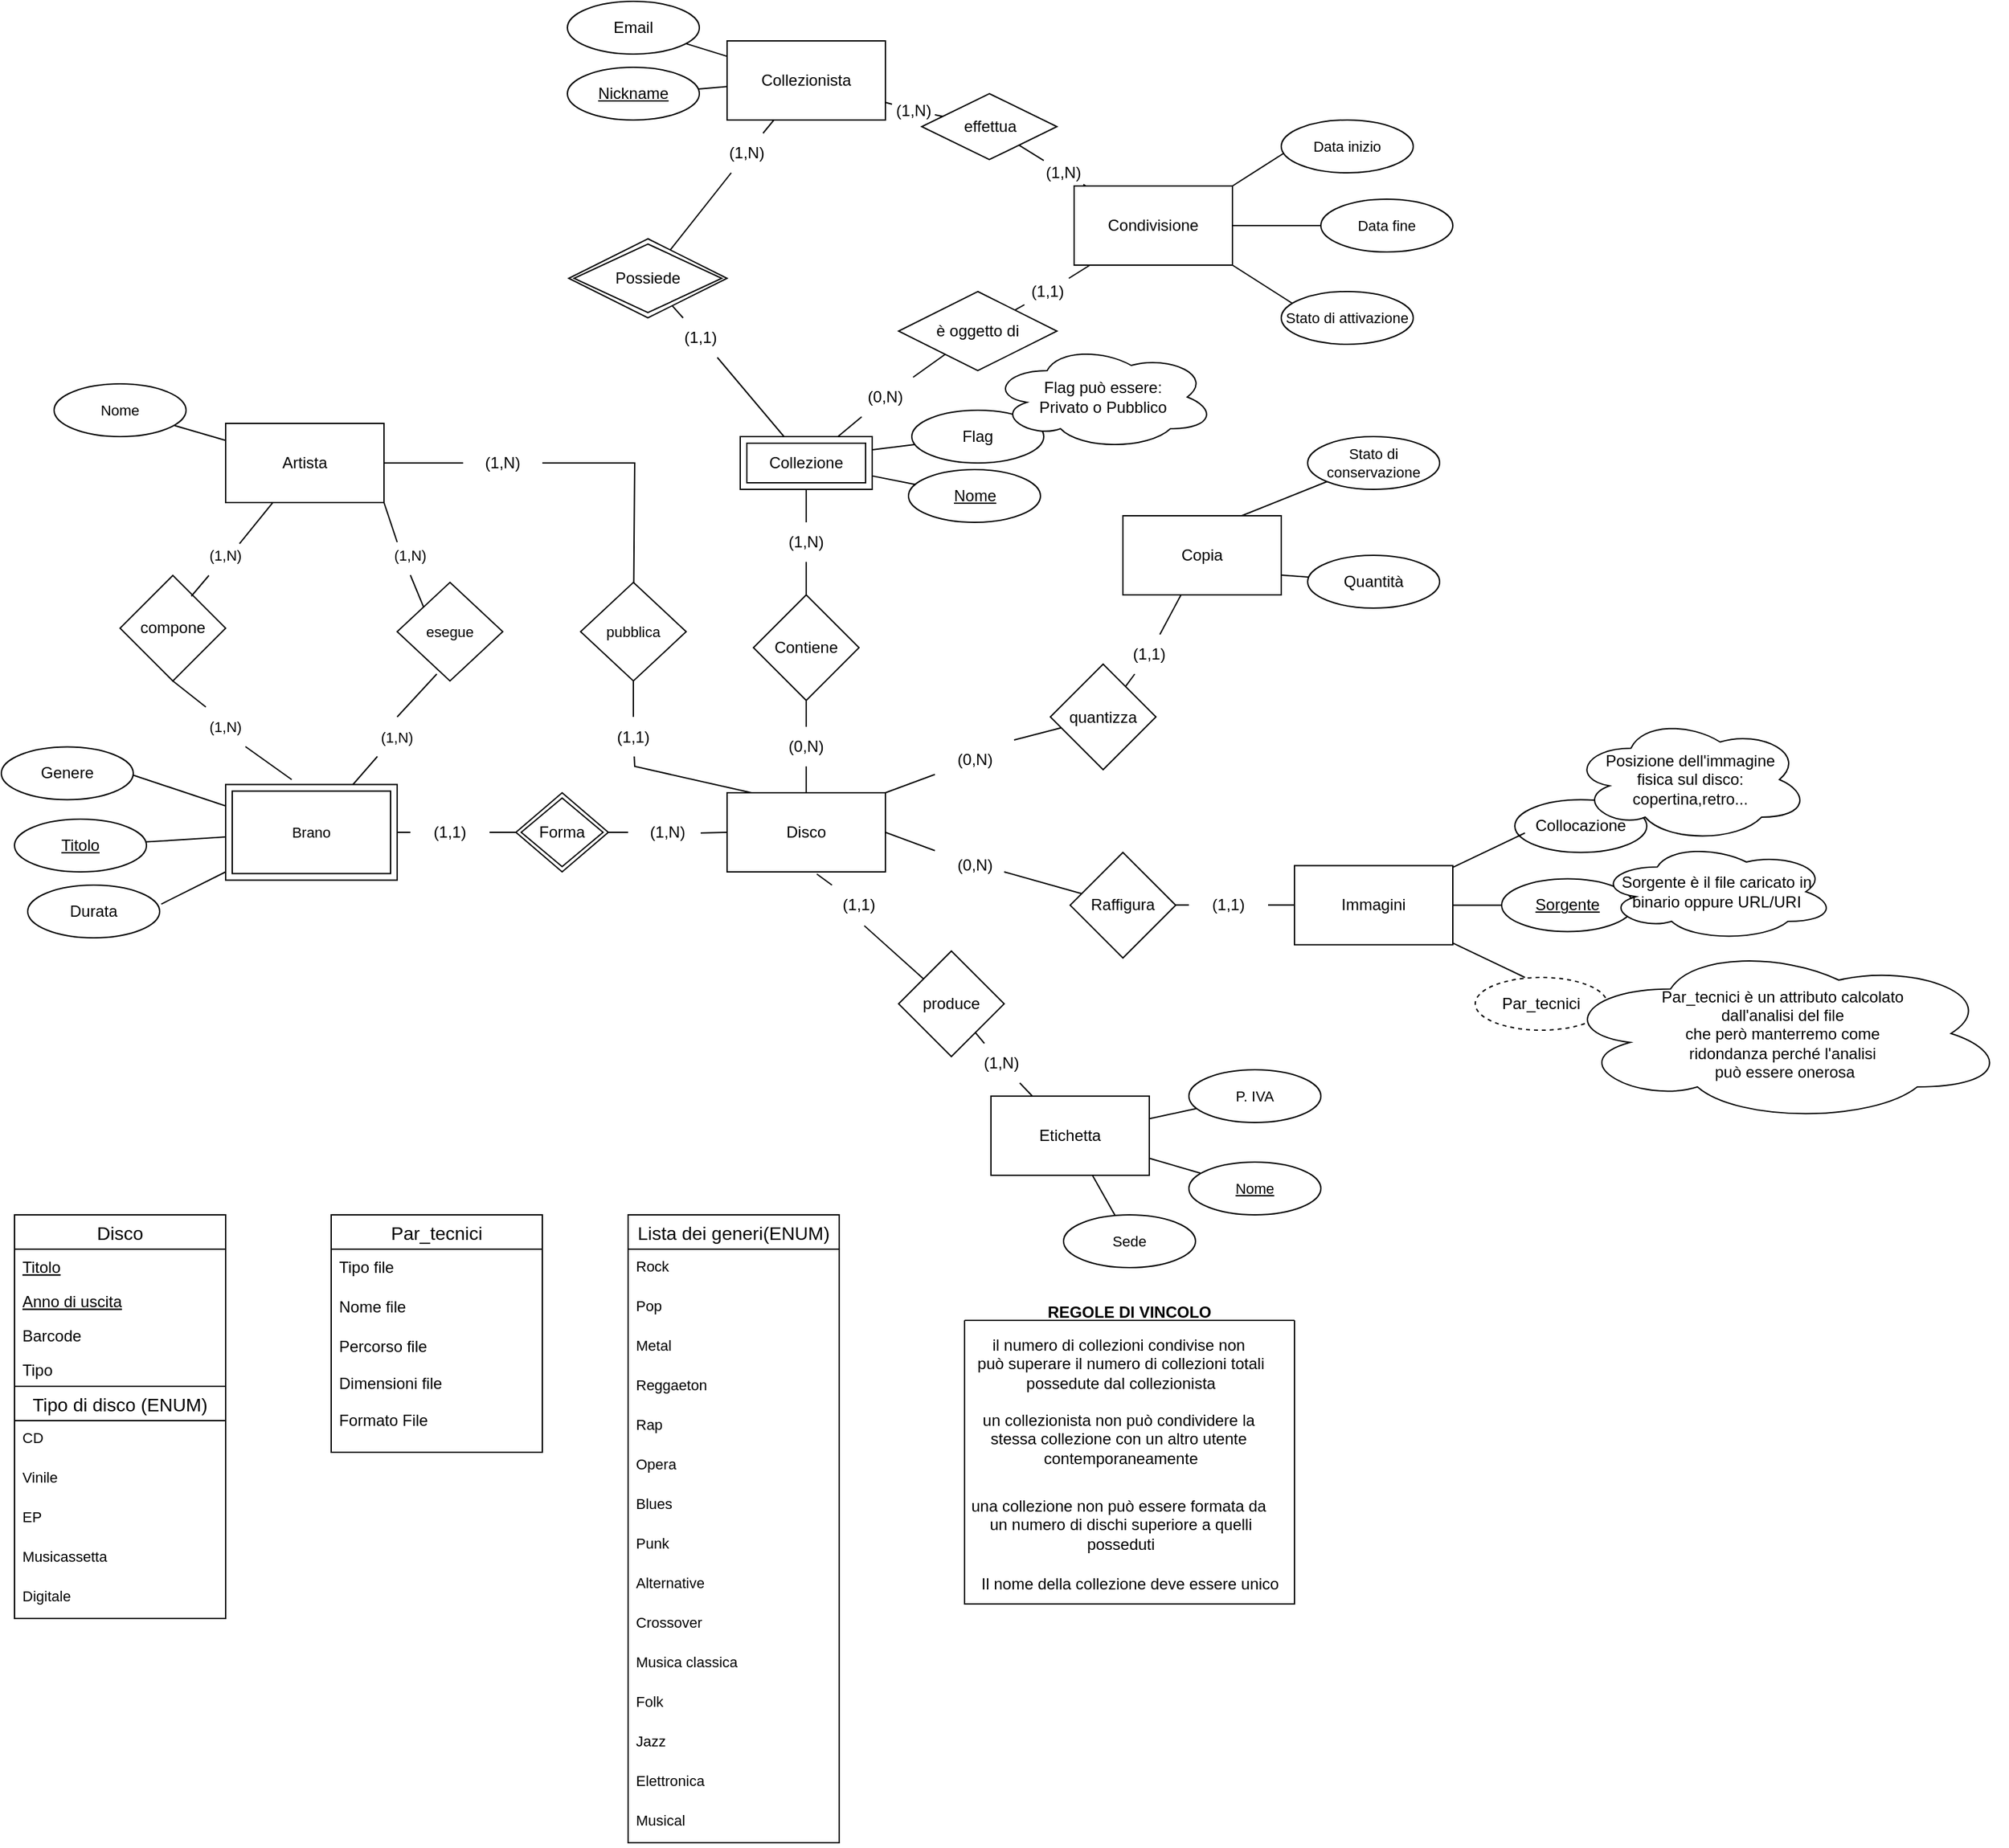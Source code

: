 <mxfile version="20.8.16" type="device"><diagram id="R2lEEEUBdFMjLlhIrx00" name="Page-1"><mxGraphModel dx="2270" dy="829" grid="1" gridSize="10" guides="1" tooltips="1" connect="1" arrows="1" fold="1" page="1" pageScale="1" pageWidth="850" pageHeight="1100" math="0" shadow="0" extFonts="Permanent Marker^https://fonts.googleapis.com/css?family=Permanent+Marker"><root><mxCell id="0"/><mxCell id="1" parent="0"/><mxCell id="PsZriic9sOLCEWJr2VZp-106" value="Collocazione" style="ellipse;whiteSpace=wrap;html=1;align=center;" parent="1" vertex="1"><mxGeometry x="977" y="605.25" width="100" height="40" as="geometry"/></mxCell><mxCell id="PsZriic9sOLCEWJr2VZp-110" value="Sorgente" style="ellipse;whiteSpace=wrap;html=1;align=center;fontStyle=4;" parent="1" vertex="1"><mxGeometry x="967" y="665.25" width="100" height="40" as="geometry"/></mxCell><mxCell id="PsZriic9sOLCEWJr2VZp-91" value="" style="rounded=0;sketch=0;orthogonalLoop=1;jettySize=auto;html=1;shadow=0;strokeColor=default;endArrow=none;endFill=0;elbow=vertical;startArrow=none;" parent="1" source="F8_96T87ZvqFcHofUjec-1" target="PsZriic9sOLCEWJr2VZp-90" edge="1"><mxGeometry relative="1" as="geometry"/></mxCell><mxCell id="PsZriic9sOLCEWJr2VZp-1" value="Collezionista" style="rounded=0;whiteSpace=wrap;html=1;" parent="1" vertex="1"><mxGeometry x="380" y="30" width="120" height="60" as="geometry"/></mxCell><mxCell id="PsZriic9sOLCEWJr2VZp-14" value="" style="edgeStyle=orthogonalEdgeStyle;rounded=0;orthogonalLoop=1;jettySize=auto;html=1;endArrow=none;startArrow=none;" parent="1" source="F8_96T87ZvqFcHofUjec-13" edge="1"><mxGeometry relative="1" as="geometry"><mxPoint x="300" y="630" as="targetPoint"/></mxGeometry></mxCell><mxCell id="PsZriic9sOLCEWJr2VZp-3" value="Disco" style="rounded=0;whiteSpace=wrap;html=1;" parent="1" vertex="1"><mxGeometry x="380" y="600" width="120" height="60" as="geometry"/></mxCell><mxCell id="32nzAGSy19erSscVr2zR-53" style="edgeStyle=none;shape=connector;rounded=0;sketch=0;orthogonalLoop=1;jettySize=auto;html=1;shadow=0;labelBackgroundColor=default;strokeColor=default;fontFamily=Helvetica;fontSize=11;fontColor=default;endArrow=none;endFill=0;elbow=vertical;startArrow=none;" parent="1" source="F8_96T87ZvqFcHofUjec-22" target="PsZriic9sOLCEWJr2VZp-24" edge="1"><mxGeometry relative="1" as="geometry"/></mxCell><mxCell id="PsZriic9sOLCEWJr2VZp-4" value="Immagini" style="rounded=0;whiteSpace=wrap;html=1;" parent="1" vertex="1"><mxGeometry x="810" y="655.25" width="120" height="60" as="geometry"/></mxCell><mxCell id="PsZriic9sOLCEWJr2VZp-15" value="" style="edgeStyle=orthogonalEdgeStyle;rounded=0;orthogonalLoop=1;jettySize=auto;html=1;endArrow=none;entryX=1;entryY=0.5;entryDx=0;entryDy=0;startArrow=none;" parent="1" source="F8_96T87ZvqFcHofUjec-18" edge="1"><mxGeometry relative="1" as="geometry"><mxPoint x="120" y="630" as="targetPoint"/></mxGeometry></mxCell><mxCell id="PsZriic9sOLCEWJr2VZp-23" value="" style="edgeStyle=orthogonalEdgeStyle;rounded=0;orthogonalLoop=1;jettySize=auto;html=1;endArrow=none;startArrow=none;" parent="1" source="F8_96T87ZvqFcHofUjec-11" target="PsZriic9sOLCEWJr2VZp-3" edge="1"><mxGeometry relative="1" as="geometry"/></mxCell><mxCell id="PsZriic9sOLCEWJr2VZp-21" value="Contiene" style="rhombus;whiteSpace=wrap;html=1;rounded=0;" parent="1" vertex="1"><mxGeometry x="400" y="450" width="80" height="80" as="geometry"/></mxCell><mxCell id="32nzAGSy19erSscVr2zR-50" style="edgeStyle=none;shape=connector;rounded=0;sketch=0;orthogonalLoop=1;jettySize=auto;html=1;entryX=1;entryY=0.5;entryDx=0;entryDy=0;shadow=0;labelBackgroundColor=default;strokeColor=default;fontFamily=Helvetica;fontSize=11;fontColor=default;endArrow=none;endFill=0;elbow=vertical;startArrow=none;" parent="1" source="F8_96T87ZvqFcHofUjec-20" target="PsZriic9sOLCEWJr2VZp-3" edge="1"><mxGeometry relative="1" as="geometry"/></mxCell><mxCell id="PsZriic9sOLCEWJr2VZp-24" value="Raffigura" style="rhombus;whiteSpace=wrap;html=1;rounded=0;" parent="1" vertex="1"><mxGeometry x="640" y="645.25" width="80" height="80" as="geometry"/></mxCell><mxCell id="PsZriic9sOLCEWJr2VZp-83" value="" style="rounded=0;sketch=0;orthogonalLoop=1;jettySize=auto;html=1;shadow=0;strokeColor=default;endArrow=none;endFill=0;elbow=vertical;" parent="1" source="PsZriic9sOLCEWJr2VZp-81" target="PsZriic9sOLCEWJr2VZp-1" edge="1"><mxGeometry relative="1" as="geometry"/></mxCell><mxCell id="PsZriic9sOLCEWJr2VZp-81" value="Email" style="ellipse;whiteSpace=wrap;html=1;align=center;" parent="1" vertex="1"><mxGeometry x="259" width="100" height="40" as="geometry"/></mxCell><mxCell id="PsZriic9sOLCEWJr2VZp-84" value="" style="rounded=0;sketch=0;orthogonalLoop=1;jettySize=auto;html=1;shadow=0;strokeColor=default;endArrow=none;endFill=0;elbow=vertical;" parent="1" source="PsZriic9sOLCEWJr2VZp-82" target="PsZriic9sOLCEWJr2VZp-1" edge="1"><mxGeometry relative="1" as="geometry"/></mxCell><mxCell id="PsZriic9sOLCEWJr2VZp-82" value="Nickname" style="ellipse;whiteSpace=wrap;html=1;align=center;fontStyle=4;" parent="1" vertex="1"><mxGeometry x="259" y="50" width="100" height="40" as="geometry"/></mxCell><mxCell id="PsZriic9sOLCEWJr2VZp-88" value="" style="rounded=0;sketch=0;orthogonalLoop=1;jettySize=auto;html=1;shadow=0;strokeColor=default;endArrow=none;endFill=0;elbow=vertical;" parent="1" source="PsZriic9sOLCEWJr2VZp-86" target="PsZriic9sOLCEWJr2VZp-87" edge="1"><mxGeometry relative="1" as="geometry"/></mxCell><mxCell id="PsZriic9sOLCEWJr2VZp-86" value="&lt;u&gt;Nome&lt;/u&gt;" style="ellipse;whiteSpace=wrap;html=1;align=center;" parent="1" vertex="1"><mxGeometry x="517.5" y="355" width="100" height="40" as="geometry"/></mxCell><mxCell id="PsZriic9sOLCEWJr2VZp-92" value="" style="rounded=0;sketch=0;orthogonalLoop=1;jettySize=auto;html=1;shadow=0;strokeColor=default;endArrow=none;endFill=0;elbow=vertical;startArrow=none;" parent="1" source="F8_96T87ZvqFcHofUjec-3" target="PsZriic9sOLCEWJr2VZp-90" edge="1"><mxGeometry relative="1" as="geometry"/></mxCell><mxCell id="PsZriic9sOLCEWJr2VZp-165" style="edgeStyle=none;rounded=0;sketch=0;orthogonalLoop=1;jettySize=auto;html=1;shadow=0;strokeColor=default;endArrow=none;endFill=0;elbow=vertical;entryX=0.5;entryY=0;entryDx=0;entryDy=0;startArrow=none;" parent="1" source="F8_96T87ZvqFcHofUjec-9" target="PsZriic9sOLCEWJr2VZp-21" edge="1"><mxGeometry relative="1" as="geometry"/></mxCell><mxCell id="PsZriic9sOLCEWJr2VZp-87" value="Collezione" style="shape=ext;margin=3;double=1;whiteSpace=wrap;html=1;align=center;" parent="1" vertex="1"><mxGeometry x="390" y="330" width="100" height="40" as="geometry"/></mxCell><mxCell id="32nzAGSy19erSscVr2zR-34" value="" style="edgeStyle=none;shape=connector;rounded=0;sketch=0;orthogonalLoop=1;jettySize=auto;html=1;shadow=0;labelBackgroundColor=default;strokeColor=default;fontFamily=Helvetica;fontSize=11;fontColor=default;endArrow=none;endFill=0;elbow=vertical;entryX=1;entryY=0.75;entryDx=0;entryDy=0;" parent="1" source="PsZriic9sOLCEWJr2VZp-89" target="32nzAGSy19erSscVr2zR-2" edge="1"><mxGeometry relative="1" as="geometry"><mxPoint x="666" y="458" as="targetPoint"/></mxGeometry></mxCell><mxCell id="PsZriic9sOLCEWJr2VZp-89" value="Quantità" style="ellipse;whiteSpace=wrap;html=1;align=center;" parent="1" vertex="1"><mxGeometry x="820" y="420" width="100" height="40" as="geometry"/></mxCell><mxCell id="PsZriic9sOLCEWJr2VZp-90" value="Possiede" style="shape=rhombus;double=1;perimeter=rhombusPerimeter;whiteSpace=wrap;html=1;align=center;" parent="1" vertex="1"><mxGeometry x="260" y="180" width="120" height="60" as="geometry"/></mxCell><mxCell id="PsZriic9sOLCEWJr2VZp-98" value="" style="rounded=0;sketch=0;orthogonalLoop=1;jettySize=auto;html=1;shadow=0;strokeColor=default;endArrow=none;endFill=0;elbow=vertical;exitX=1;exitY=0.5;exitDx=0;exitDy=0;" parent="1" edge="1"><mxGeometry relative="1" as="geometry"><mxPoint x="-90" y="580" as="sourcePoint"/><mxPoint y="610" as="targetPoint"/></mxGeometry></mxCell><mxCell id="PsZriic9sOLCEWJr2VZp-126" style="edgeStyle=none;rounded=0;sketch=0;orthogonalLoop=1;jettySize=auto;html=1;shadow=0;strokeColor=default;endArrow=none;endFill=0;elbow=vertical;" parent="1" edge="1"><mxGeometry relative="1" as="geometry"><mxPoint x="-48.765" y="684.383" as="sourcePoint"/><mxPoint y="660" as="targetPoint"/></mxGeometry></mxCell><mxCell id="PsZriic9sOLCEWJr2VZp-100" value="Durata" style="ellipse;whiteSpace=wrap;html=1;align=center;" parent="1" vertex="1"><mxGeometry x="-150" y="670" width="100" height="40" as="geometry"/></mxCell><mxCell id="PsZriic9sOLCEWJr2VZp-116" value="" style="rounded=0;sketch=0;orthogonalLoop=1;jettySize=auto;html=1;shadow=0;strokeColor=default;endArrow=none;endFill=0;elbow=vertical;" parent="1" source="PsZriic9sOLCEWJr2VZp-103" edge="1"><mxGeometry relative="1" as="geometry"><mxPoint y="633.529" as="targetPoint"/></mxGeometry></mxCell><mxCell id="PsZriic9sOLCEWJr2VZp-103" value="Titolo" style="ellipse;whiteSpace=wrap;html=1;align=center;fontStyle=4;" parent="1" vertex="1"><mxGeometry x="-160" y="620" width="100" height="40" as="geometry"/></mxCell><mxCell id="PsZriic9sOLCEWJr2VZp-107" value="" style="rounded=0;sketch=0;orthogonalLoop=1;jettySize=auto;html=1;shadow=0;strokeColor=default;endArrow=none;endFill=0;elbow=vertical;" parent="1" target="PsZriic9sOLCEWJr2VZp-4" edge="1"><mxGeometry relative="1" as="geometry"><mxPoint x="984.645" y="630.498" as="sourcePoint"/></mxGeometry></mxCell><mxCell id="PsZriic9sOLCEWJr2VZp-109" value="" style="rounded=0;sketch=0;orthogonalLoop=1;jettySize=auto;html=1;shadow=0;strokeColor=default;endArrow=none;endFill=0;elbow=vertical;" parent="1" target="PsZriic9sOLCEWJr2VZp-4" edge="1"><mxGeometry relative="1" as="geometry"><mxPoint x="984.645" y="740.002" as="sourcePoint"/></mxGeometry></mxCell><mxCell id="PsZriic9sOLCEWJr2VZp-108" value="Par_tecnici" style="ellipse;whiteSpace=wrap;html=1;align=center;fillColor=default;dashed=1;" parent="1" vertex="1"><mxGeometry x="947" y="740" width="100" height="40" as="geometry"/></mxCell><mxCell id="PsZriic9sOLCEWJr2VZp-113" value="" style="rounded=0;sketch=0;orthogonalLoop=1;jettySize=auto;html=1;shadow=0;strokeColor=default;endArrow=none;endFill=0;elbow=vertical;" parent="1" source="PsZriic9sOLCEWJr2VZp-110" target="PsZriic9sOLCEWJr2VZp-4" edge="1"><mxGeometry relative="1" as="geometry"/></mxCell><mxCell id="PsZriic9sOLCEWJr2VZp-118" value="Disco" style="swimlane;fontStyle=0;childLayout=stackLayout;horizontal=1;startSize=26;horizontalStack=0;resizeParent=1;resizeParentMax=0;resizeLast=0;collapsible=1;marginBottom=0;align=center;fontSize=14;" parent="1" vertex="1"><mxGeometry x="-160" y="920" width="160" height="306" as="geometry"/></mxCell><mxCell id="PsZriic9sOLCEWJr2VZp-120" value="Titolo&#10;" style="text;strokeColor=none;fillColor=none;spacingLeft=4;spacingRight=4;overflow=hidden;rotatable=0;points=[[0,0.5],[1,0.5]];portConstraint=eastwest;fontSize=12;fontStyle=4" parent="PsZriic9sOLCEWJr2VZp-118" vertex="1"><mxGeometry y="26" width="160" height="26" as="geometry"/></mxCell><mxCell id="32nzAGSy19erSscVr2zR-118" value="Anno di uscita" style="text;strokeColor=none;fillColor=none;spacingLeft=4;spacingRight=4;overflow=hidden;rotatable=0;points=[[0,0.5],[1,0.5]];portConstraint=eastwest;fontSize=12;fontStyle=4" parent="PsZriic9sOLCEWJr2VZp-118" vertex="1"><mxGeometry y="52" width="160" height="26" as="geometry"/></mxCell><mxCell id="32nzAGSy19erSscVr2zR-119" value="Barcode" style="text;strokeColor=none;fillColor=none;spacingLeft=4;spacingRight=4;overflow=hidden;rotatable=0;points=[[0,0.5],[1,0.5]];portConstraint=eastwest;fontSize=12;fontStyle=0" parent="PsZriic9sOLCEWJr2VZp-118" vertex="1"><mxGeometry y="78" width="160" height="26" as="geometry"/></mxCell><mxCell id="32nzAGSy19erSscVr2zR-121" value="Tipo" style="text;strokeColor=none;fillColor=none;spacingLeft=4;spacingRight=4;overflow=hidden;rotatable=0;points=[[0,0.5],[1,0.5]];portConstraint=eastwest;fontSize=12;fontStyle=0" parent="PsZriic9sOLCEWJr2VZp-118" vertex="1"><mxGeometry y="104" width="160" height="26" as="geometry"/></mxCell><mxCell id="32nzAGSy19erSscVr2zR-81" value="Tipo di disco (ENUM)" style="swimlane;fontStyle=0;childLayout=stackLayout;horizontal=1;startSize=26;horizontalStack=0;resizeParent=1;resizeParentMax=0;resizeLast=0;collapsible=1;marginBottom=0;align=center;fontSize=14;fontFamily=Helvetica;fontColor=default;" parent="PsZriic9sOLCEWJr2VZp-118" vertex="1"><mxGeometry y="130" width="160" height="176" as="geometry"/></mxCell><mxCell id="32nzAGSy19erSscVr2zR-82" value="CD" style="text;strokeColor=none;fillColor=none;spacingLeft=4;spacingRight=4;overflow=hidden;rotatable=0;points=[[0,0.5],[1,0.5]];portConstraint=eastwest;fontSize=11;fontFamily=Helvetica;fontColor=default;" parent="32nzAGSy19erSscVr2zR-81" vertex="1"><mxGeometry y="26" width="160" height="30" as="geometry"/></mxCell><mxCell id="32nzAGSy19erSscVr2zR-83" value="Vinile" style="text;strokeColor=none;fillColor=none;spacingLeft=4;spacingRight=4;overflow=hidden;rotatable=0;points=[[0,0.5],[1,0.5]];portConstraint=eastwest;fontSize=11;fontFamily=Helvetica;fontColor=default;" parent="32nzAGSy19erSscVr2zR-81" vertex="1"><mxGeometry y="56" width="160" height="30" as="geometry"/></mxCell><mxCell id="32nzAGSy19erSscVr2zR-85" value="EP" style="text;strokeColor=none;fillColor=none;spacingLeft=4;spacingRight=4;overflow=hidden;rotatable=0;points=[[0,0.5],[1,0.5]];portConstraint=eastwest;fontSize=11;fontFamily=Helvetica;fontColor=default;" parent="32nzAGSy19erSscVr2zR-81" vertex="1"><mxGeometry y="86" width="160" height="30" as="geometry"/></mxCell><mxCell id="32nzAGSy19erSscVr2zR-84" value="Musicassetta" style="text;strokeColor=none;fillColor=none;spacingLeft=4;spacingRight=4;overflow=hidden;rotatable=0;points=[[0,0.5],[1,0.5]];portConstraint=eastwest;fontSize=11;fontFamily=Helvetica;fontColor=default;" parent="32nzAGSy19erSscVr2zR-81" vertex="1"><mxGeometry y="116" width="160" height="30" as="geometry"/></mxCell><mxCell id="32nzAGSy19erSscVr2zR-86" value="Digitale" style="text;strokeColor=none;fillColor=none;spacingLeft=4;spacingRight=4;overflow=hidden;rotatable=0;points=[[0,0.5],[1,0.5]];portConstraint=eastwest;fontSize=11;fontFamily=Helvetica;fontColor=default;" parent="32nzAGSy19erSscVr2zR-81" vertex="1"><mxGeometry y="146" width="160" height="30" as="geometry"/></mxCell><mxCell id="PsZriic9sOLCEWJr2VZp-129" style="edgeStyle=none;rounded=0;sketch=0;orthogonalLoop=1;jettySize=auto;html=1;shadow=0;strokeColor=default;endArrow=none;endFill=0;elbow=vertical;startArrow=none;" parent="1" source="XWmN3hp3CoIqbRZyM6_e-19" target="PsZriic9sOLCEWJr2VZp-1" edge="1"><mxGeometry relative="1" as="geometry"><mxPoint x="560" y="120" as="sourcePoint"/></mxGeometry></mxCell><mxCell id="PsZriic9sOLCEWJr2VZp-130" style="edgeStyle=none;rounded=0;sketch=0;orthogonalLoop=1;jettySize=auto;html=1;shadow=0;strokeColor=default;endArrow=none;endFill=0;elbow=vertical;startArrow=none;" parent="1" source="F8_96T87ZvqFcHofUjec-7" target="PsZriic9sOLCEWJr2VZp-87" edge="1"><mxGeometry relative="1" as="geometry"/></mxCell><mxCell id="PsZriic9sOLCEWJr2VZp-128" value="è oggetto di" style="shape=rhombus;perimeter=rhombusPerimeter;whiteSpace=wrap;html=1;align=center;" parent="1" vertex="1"><mxGeometry x="510" y="220" width="120" height="60" as="geometry"/></mxCell><mxCell id="PsZriic9sOLCEWJr2VZp-132" style="edgeStyle=none;rounded=0;sketch=0;orthogonalLoop=1;jettySize=auto;html=1;shadow=0;strokeColor=default;endArrow=none;endFill=0;elbow=vertical;entryX=1;entryY=0.25;entryDx=0;entryDy=0;" parent="1" source="PsZriic9sOLCEWJr2VZp-131" target="PsZriic9sOLCEWJr2VZp-87" edge="1"><mxGeometry relative="1" as="geometry"/></mxCell><mxCell id="PsZriic9sOLCEWJr2VZp-131" value="Flag" style="ellipse;whiteSpace=wrap;html=1;align=center;" parent="1" vertex="1"><mxGeometry x="520" y="310" width="100" height="40" as="geometry"/></mxCell><mxCell id="PsZriic9sOLCEWJr2VZp-168" value="Flag può essere:&lt;br&gt;Privato o Pubblico" style="ellipse;shape=cloud;whiteSpace=wrap;html=1;align=center;" parent="1" vertex="1"><mxGeometry x="580" y="260" width="170" height="80" as="geometry"/></mxCell><mxCell id="PsZriic9sOLCEWJr2VZp-169" value="Par_tecnici è un attributo calcolato&lt;br&gt;dall'analisi del file&lt;br&gt;che però manterremo come&lt;br&gt;ridondanza perché l'analisi&lt;br&gt;&amp;nbsp;può essere onerosa" style="ellipse;shape=cloud;whiteSpace=wrap;html=1;align=center;" parent="1" vertex="1"><mxGeometry x="1010" y="715" width="340" height="135" as="geometry"/></mxCell><mxCell id="1IZ161ZxLn-lMQVVHt22-3" value="Par_tecnici" style="swimlane;fontStyle=0;childLayout=stackLayout;horizontal=1;startSize=26;horizontalStack=0;resizeParent=1;resizeParentMax=0;resizeLast=0;collapsible=1;marginBottom=0;align=center;fontSize=14;" parent="1" vertex="1"><mxGeometry x="80" y="920" width="160" height="180" as="geometry"/></mxCell><mxCell id="1IZ161ZxLn-lMQVVHt22-4" value="Tipo file&#10;&#10;" style="text;strokeColor=none;fillColor=none;spacingLeft=4;spacingRight=4;overflow=hidden;rotatable=0;points=[[0,0.5],[1,0.5]];portConstraint=eastwest;fontSize=12;" parent="1IZ161ZxLn-lMQVVHt22-3" vertex="1"><mxGeometry y="26" width="160" height="30" as="geometry"/></mxCell><mxCell id="1IZ161ZxLn-lMQVVHt22-5" value="Nome file" style="text;strokeColor=none;fillColor=none;spacingLeft=4;spacingRight=4;overflow=hidden;rotatable=0;points=[[0,0.5],[1,0.5]];portConstraint=eastwest;fontSize=12;" parent="1IZ161ZxLn-lMQVVHt22-3" vertex="1"><mxGeometry y="56" width="160" height="30" as="geometry"/></mxCell><mxCell id="1IZ161ZxLn-lMQVVHt22-6" value="Percorso file&#10;&#10;Dimensioni file&#10;&#10;Formato File" style="text;strokeColor=none;fillColor=none;spacingLeft=4;spacingRight=4;overflow=hidden;rotatable=0;points=[[0,0.5],[1,0.5]];portConstraint=eastwest;fontSize=12;" parent="1IZ161ZxLn-lMQVVHt22-3" vertex="1"><mxGeometry y="86" width="160" height="94" as="geometry"/></mxCell><mxCell id="F8_96T87ZvqFcHofUjec-2" value="" style="rounded=0;sketch=0;orthogonalLoop=1;jettySize=auto;html=1;shadow=0;strokeColor=default;endArrow=none;endFill=0;elbow=vertical;" parent="1" source="PsZriic9sOLCEWJr2VZp-1" target="F8_96T87ZvqFcHofUjec-1" edge="1"><mxGeometry relative="1" as="geometry"><mxPoint x="425" y="90" as="sourcePoint"/><mxPoint x="377" y="186" as="targetPoint"/></mxGeometry></mxCell><mxCell id="F8_96T87ZvqFcHofUjec-1" value="(1,N)" style="text;html=1;strokeColor=none;fillColor=none;align=center;verticalAlign=middle;whiteSpace=wrap;rounded=0;" parent="1" vertex="1"><mxGeometry x="365" y="100" width="60" height="30" as="geometry"/></mxCell><mxCell id="F8_96T87ZvqFcHofUjec-4" value="" style="rounded=0;sketch=0;orthogonalLoop=1;jettySize=auto;html=1;shadow=0;strokeColor=default;endArrow=none;endFill=0;elbow=vertical;" parent="1" source="PsZriic9sOLCEWJr2VZp-87" target="F8_96T87ZvqFcHofUjec-3" edge="1"><mxGeometry relative="1" as="geometry"><mxPoint x="437.857" y="330" as="sourcePoint"/><mxPoint x="378.973" y="233.014" as="targetPoint"/></mxGeometry></mxCell><mxCell id="F8_96T87ZvqFcHofUjec-3" value="(1,1)" style="text;html=1;strokeColor=none;fillColor=none;align=center;verticalAlign=middle;whiteSpace=wrap;rounded=0;" parent="1" vertex="1"><mxGeometry x="330" y="240" width="60" height="30" as="geometry"/></mxCell><mxCell id="F8_96T87ZvqFcHofUjec-6" value="" style="edgeStyle=none;rounded=0;sketch=0;orthogonalLoop=1;jettySize=auto;html=1;shadow=0;strokeColor=default;endArrow=none;endFill=0;elbow=vertical;" parent="1" source="XWmN3hp3CoIqbRZyM6_e-11" target="XWmN3hp3CoIqbRZyM6_e-1" edge="1"><mxGeometry relative="1" as="geometry"><mxPoint x="542.857" y="188.571" as="sourcePoint"/><mxPoint x="464" y="90" as="targetPoint"/></mxGeometry></mxCell><mxCell id="F8_96T87ZvqFcHofUjec-8" value="" style="edgeStyle=none;rounded=0;sketch=0;orthogonalLoop=1;jettySize=auto;html=1;shadow=0;strokeColor=default;endArrow=none;endFill=0;elbow=vertical;" parent="1" source="PsZriic9sOLCEWJr2VZp-128" target="F8_96T87ZvqFcHofUjec-7" edge="1"><mxGeometry relative="1" as="geometry"><mxPoint x="543.077" y="231.538" as="sourcePoint"/><mxPoint x="465.714" y="330" as="targetPoint"/></mxGeometry></mxCell><mxCell id="F8_96T87ZvqFcHofUjec-7" value="(0,N)" style="text;html=1;strokeColor=none;fillColor=none;align=center;verticalAlign=middle;whiteSpace=wrap;rounded=0;" parent="1" vertex="1"><mxGeometry x="470" y="285" width="60" height="30" as="geometry"/></mxCell><mxCell id="F8_96T87ZvqFcHofUjec-10" value="" style="edgeStyle=none;rounded=0;sketch=0;orthogonalLoop=1;jettySize=auto;html=1;shadow=0;strokeColor=default;endArrow=none;endFill=0;elbow=vertical;entryX=0.5;entryY=0;entryDx=0;entryDy=0;" parent="1" source="PsZriic9sOLCEWJr2VZp-87" target="F8_96T87ZvqFcHofUjec-9" edge="1"><mxGeometry relative="1" as="geometry"><mxPoint x="448" y="370" as="sourcePoint"/><mxPoint x="440" y="450" as="targetPoint"/></mxGeometry></mxCell><mxCell id="F8_96T87ZvqFcHofUjec-9" value="(1,N)" style="text;html=1;strokeColor=none;fillColor=none;align=center;verticalAlign=middle;whiteSpace=wrap;rounded=0;" parent="1" vertex="1"><mxGeometry x="410" y="395" width="60" height="30" as="geometry"/></mxCell><mxCell id="F8_96T87ZvqFcHofUjec-12" value="" style="edgeStyle=orthogonalEdgeStyle;rounded=0;orthogonalLoop=1;jettySize=auto;html=1;endArrow=none;" parent="1" source="PsZriic9sOLCEWJr2VZp-21" target="F8_96T87ZvqFcHofUjec-11" edge="1"><mxGeometry relative="1" as="geometry"><mxPoint x="440" y="530" as="sourcePoint"/><mxPoint x="440" y="600" as="targetPoint"/></mxGeometry></mxCell><mxCell id="F8_96T87ZvqFcHofUjec-11" value="(0,N)" style="text;html=1;strokeColor=none;fillColor=none;align=center;verticalAlign=middle;whiteSpace=wrap;rounded=0;" parent="1" vertex="1"><mxGeometry x="410" y="550" width="60" height="30" as="geometry"/></mxCell><mxCell id="F8_96T87ZvqFcHofUjec-17" value="" style="edgeStyle=orthogonalEdgeStyle;rounded=0;orthogonalLoop=1;jettySize=auto;html=1;endArrow=none;" parent="1" target="F8_96T87ZvqFcHofUjec-13" edge="1"><mxGeometry relative="1" as="geometry"><mxPoint x="380" y="630" as="sourcePoint"/><mxPoint x="300" y="630.0" as="targetPoint"/></mxGeometry></mxCell><mxCell id="F8_96T87ZvqFcHofUjec-13" value="(1,N)" style="text;html=1;strokeColor=none;fillColor=none;align=center;verticalAlign=middle;whiteSpace=wrap;rounded=0;" parent="1" vertex="1"><mxGeometry x="305" y="615" width="60" height="30" as="geometry"/></mxCell><mxCell id="F8_96T87ZvqFcHofUjec-19" value="" style="edgeStyle=orthogonalEdgeStyle;rounded=0;orthogonalLoop=1;jettySize=auto;html=1;endArrow=none;entryX=1;entryY=0.5;entryDx=0;entryDy=0;" parent="1" target="F8_96T87ZvqFcHofUjec-18" edge="1"><mxGeometry relative="1" as="geometry"><mxPoint x="120" y="630.0" as="targetPoint"/><mxPoint x="220" y="630" as="sourcePoint"/></mxGeometry></mxCell><mxCell id="F8_96T87ZvqFcHofUjec-18" value="(1,1)" style="text;html=1;strokeColor=none;fillColor=none;align=center;verticalAlign=middle;whiteSpace=wrap;rounded=0;" parent="1" vertex="1"><mxGeometry x="140" y="615" width="60" height="30" as="geometry"/></mxCell><mxCell id="F8_96T87ZvqFcHofUjec-25" value="REGOLE DI VINCOLO&#10;" style="swimlane;startSize=0;" parent="1" vertex="1"><mxGeometry x="560" y="1000" width="250" height="215" as="geometry"><mxRectangle x="560" y="1000" width="160" height="30" as="alternateBounds"/></mxGeometry></mxCell><mxCell id="F8_96T87ZvqFcHofUjec-26" value="il numero di collezioni condivise non&amp;nbsp;&lt;br&gt;può superare il numero di collezioni totali&lt;br&gt;possedute dal collezionista&lt;br&gt;&amp;nbsp;" style="text;html=1;align=center;verticalAlign=middle;resizable=0;points=[];autosize=1;strokeColor=none;fillColor=none;" parent="F8_96T87ZvqFcHofUjec-25" vertex="1"><mxGeometry x="-2.5" y="5" width="240" height="70" as="geometry"/></mxCell><mxCell id="F8_96T87ZvqFcHofUjec-27" value="un collezionista non può condividere la&amp;nbsp;&lt;br&gt;stessa collezione con un altro utente&amp;nbsp;&lt;br&gt;contemporaneamente" style="text;html=1;align=center;verticalAlign=middle;resizable=0;points=[];autosize=1;strokeColor=none;fillColor=none;" parent="F8_96T87ZvqFcHofUjec-25" vertex="1"><mxGeometry x="2.5" y="60" width="230" height="60" as="geometry"/></mxCell><mxCell id="F8_96T87ZvqFcHofUjec-28" value="una collezione non può essere formata da&amp;nbsp;&lt;br&gt;un numero di dischi superiore a quelli&lt;br&gt;posseduti" style="text;html=1;align=center;verticalAlign=middle;resizable=0;points=[];autosize=1;strokeColor=none;fillColor=none;" parent="F8_96T87ZvqFcHofUjec-25" vertex="1"><mxGeometry x="-7.5" y="125" width="250" height="60" as="geometry"/></mxCell><mxCell id="32nzAGSy19erSscVr2zR-36" value="Il nome della collezione deve essere unico" style="text;html=1;align=center;verticalAlign=middle;resizable=0;points=[];autosize=1;strokeColor=none;fillColor=none;" parent="F8_96T87ZvqFcHofUjec-25" vertex="1"><mxGeometry y="185" width="250" height="30" as="geometry"/></mxCell><mxCell id="32nzAGSy19erSscVr2zR-1" value="Artista" style="rounded=0;whiteSpace=wrap;html=1;" parent="1" vertex="1"><mxGeometry y="320" width="120" height="60" as="geometry"/></mxCell><mxCell id="32nzAGSy19erSscVr2zR-2" value="Copia" style="rounded=0;whiteSpace=wrap;html=1;" parent="1" vertex="1"><mxGeometry x="680" y="390" width="120" height="60" as="geometry"/></mxCell><mxCell id="32nzAGSy19erSscVr2zR-20" value="" style="edgeStyle=none;shape=connector;rounded=0;sketch=0;orthogonalLoop=1;jettySize=auto;html=1;shadow=0;labelBackgroundColor=default;strokeColor=default;fontFamily=Helvetica;fontSize=11;fontColor=default;endArrow=none;endFill=0;elbow=vertical;startArrow=none;" parent="1" source="32nzAGSy19erSscVr2zR-22" target="32nzAGSy19erSscVr2zR-19" edge="1"><mxGeometry relative="1" as="geometry"/></mxCell><mxCell id="32nzAGSy19erSscVr2zR-3" value="Etichetta" style="rounded=0;whiteSpace=wrap;html=1;" parent="1" vertex="1"><mxGeometry x="580" y="830" width="120" height="60" as="geometry"/></mxCell><mxCell id="32nzAGSy19erSscVr2zR-4" value="compone" style="rhombus;whiteSpace=wrap;html=1;rounded=0;" parent="1" vertex="1"><mxGeometry x="-80" y="435.25" width="80" height="80" as="geometry"/></mxCell><mxCell id="32nzAGSy19erSscVr2zR-21" value="" style="edgeStyle=none;shape=connector;rounded=0;sketch=0;orthogonalLoop=1;jettySize=auto;html=1;shadow=0;labelBackgroundColor=default;strokeColor=default;fontFamily=Helvetica;fontSize=11;fontColor=default;endArrow=none;endFill=0;elbow=vertical;entryX=0.567;entryY=1.027;entryDx=0;entryDy=0;entryPerimeter=0;startArrow=none;" parent="1" source="32nzAGSy19erSscVr2zR-24" target="PsZriic9sOLCEWJr2VZp-3" edge="1"><mxGeometry relative="1" as="geometry"/></mxCell><mxCell id="32nzAGSy19erSscVr2zR-19" value="produce" style="rhombus;whiteSpace=wrap;html=1;rounded=0;" parent="1" vertex="1"><mxGeometry x="510" y="720" width="80" height="80" as="geometry"/></mxCell><mxCell id="32nzAGSy19erSscVr2zR-23" value="" style="edgeStyle=none;shape=connector;rounded=0;sketch=0;orthogonalLoop=1;jettySize=auto;html=1;shadow=0;labelBackgroundColor=default;strokeColor=default;fontFamily=Helvetica;fontSize=11;fontColor=default;endArrow=none;endFill=0;elbow=vertical;" parent="1" source="32nzAGSy19erSscVr2zR-3" target="32nzAGSy19erSscVr2zR-22" edge="1"><mxGeometry relative="1" as="geometry"><mxPoint x="613" y="830" as="sourcePoint"/><mxPoint x="568.947" y="781.053" as="targetPoint"/></mxGeometry></mxCell><mxCell id="32nzAGSy19erSscVr2zR-22" value="(1,N)" style="text;html=1;strokeColor=none;fillColor=none;align=center;verticalAlign=middle;whiteSpace=wrap;rounded=0;" parent="1" vertex="1"><mxGeometry x="557.5" y="790" width="60" height="30" as="geometry"/></mxCell><mxCell id="32nzAGSy19erSscVr2zR-25" value="" style="edgeStyle=none;shape=connector;rounded=0;sketch=0;orthogonalLoop=1;jettySize=auto;html=1;shadow=0;labelBackgroundColor=default;strokeColor=default;fontFamily=Helvetica;fontSize=11;fontColor=default;endArrow=none;endFill=0;elbow=vertical;entryX=0.567;entryY=1.027;entryDx=0;entryDy=0;entryPerimeter=0;" parent="1" source="32nzAGSy19erSscVr2zR-19" target="32nzAGSy19erSscVr2zR-24" edge="1"><mxGeometry relative="1" as="geometry"><mxPoint x="529.643" y="740.357" as="sourcePoint"/><mxPoint x="448.04" y="661.62" as="targetPoint"/></mxGeometry></mxCell><mxCell id="32nzAGSy19erSscVr2zR-24" value="(1,1)" style="text;html=1;strokeColor=none;fillColor=none;align=center;verticalAlign=middle;whiteSpace=wrap;rounded=0;" parent="1" vertex="1"><mxGeometry x="450" y="670" width="60" height="30" as="geometry"/></mxCell><mxCell id="32nzAGSy19erSscVr2zR-46" style="edgeStyle=none;shape=connector;rounded=0;sketch=0;orthogonalLoop=1;jettySize=auto;html=1;entryX=1;entryY=0;entryDx=0;entryDy=0;shadow=0;labelBackgroundColor=default;strokeColor=default;fontFamily=Helvetica;fontSize=11;fontColor=default;endArrow=none;endFill=0;elbow=vertical;startArrow=none;" parent="1" source="32nzAGSy19erSscVr2zR-30" target="PsZriic9sOLCEWJr2VZp-3" edge="1"><mxGeometry relative="1" as="geometry"/></mxCell><mxCell id="32nzAGSy19erSscVr2zR-47" style="edgeStyle=none;shape=connector;rounded=0;sketch=0;orthogonalLoop=1;jettySize=auto;html=1;shadow=0;labelBackgroundColor=default;strokeColor=default;fontFamily=Helvetica;fontSize=11;fontColor=default;endArrow=none;endFill=0;elbow=vertical;startArrow=none;" parent="1" source="32nzAGSy19erSscVr2zR-32" target="32nzAGSy19erSscVr2zR-2" edge="1"><mxGeometry relative="1" as="geometry"/></mxCell><mxCell id="32nzAGSy19erSscVr2zR-26" value="quantizza" style="rhombus;whiteSpace=wrap;html=1;rounded=0;" parent="1" vertex="1"><mxGeometry x="625" y="502.5" width="80" height="80" as="geometry"/></mxCell><mxCell id="32nzAGSy19erSscVr2zR-48" value="" style="edgeStyle=none;shape=connector;rounded=0;sketch=0;orthogonalLoop=1;jettySize=auto;html=1;shadow=0;labelBackgroundColor=default;strokeColor=default;fontFamily=Helvetica;fontSize=11;fontColor=default;endArrow=none;endFill=0;elbow=vertical;" parent="1" source="32nzAGSy19erSscVr2zR-26" target="32nzAGSy19erSscVr2zR-32" edge="1"><mxGeometry relative="1" as="geometry"><mxPoint x="681.508" y="519.008" as="sourcePoint"/><mxPoint x="708.919" y="480" as="targetPoint"/></mxGeometry></mxCell><mxCell id="32nzAGSy19erSscVr2zR-32" value="(1,1)" style="text;html=1;strokeColor=none;fillColor=none;align=center;verticalAlign=middle;whiteSpace=wrap;rounded=0;" parent="1" vertex="1"><mxGeometry x="670" y="480" width="60" height="30" as="geometry"/></mxCell><mxCell id="32nzAGSy19erSscVr2zR-49" value="" style="edgeStyle=none;shape=connector;rounded=0;sketch=0;orthogonalLoop=1;jettySize=auto;html=1;entryX=1;entryY=0;entryDx=0;entryDy=0;shadow=0;labelBackgroundColor=default;strokeColor=default;fontFamily=Helvetica;fontSize=11;fontColor=default;endArrow=none;endFill=0;elbow=vertical;" parent="1" source="32nzAGSy19erSscVr2zR-26" target="32nzAGSy19erSscVr2zR-30" edge="1"><mxGeometry relative="1" as="geometry"><mxPoint x="635.337" y="552.837" as="sourcePoint"/><mxPoint x="500" y="600" as="targetPoint"/></mxGeometry></mxCell><mxCell id="32nzAGSy19erSscVr2zR-30" value="(0,N)" style="text;html=1;strokeColor=none;fillColor=none;align=center;verticalAlign=middle;whiteSpace=wrap;rounded=0;" parent="1" vertex="1"><mxGeometry x="537.5" y="560" width="60" height="30" as="geometry"/></mxCell><mxCell id="32nzAGSy19erSscVr2zR-51" value="" style="edgeStyle=none;shape=connector;rounded=0;sketch=0;orthogonalLoop=1;jettySize=auto;html=1;shadow=0;labelBackgroundColor=default;strokeColor=default;fontFamily=Helvetica;fontSize=11;fontColor=default;endArrow=none;endFill=0;elbow=vertical;" parent="1" source="PsZriic9sOLCEWJr2VZp-24" edge="1"><mxGeometry relative="1" as="geometry"><mxPoint x="649.394" y="675.856" as="sourcePoint"/><mxPoint x="590" y="660" as="targetPoint"/></mxGeometry></mxCell><mxCell id="F8_96T87ZvqFcHofUjec-20" value="(0,N)" style="text;html=1;strokeColor=none;fillColor=none;align=center;verticalAlign=middle;whiteSpace=wrap;rounded=0;" parent="1" vertex="1"><mxGeometry x="537.5" y="640" width="60" height="30" as="geometry"/></mxCell><mxCell id="32nzAGSy19erSscVr2zR-54" value="" style="edgeStyle=none;shape=connector;rounded=0;sketch=0;orthogonalLoop=1;jettySize=auto;html=1;shadow=0;labelBackgroundColor=default;strokeColor=default;fontFamily=Helvetica;fontSize=11;fontColor=default;endArrow=none;endFill=0;elbow=vertical;" parent="1" source="PsZriic9sOLCEWJr2VZp-4" target="F8_96T87ZvqFcHofUjec-22" edge="1"><mxGeometry relative="1" as="geometry"><mxPoint x="810" y="685.25" as="sourcePoint"/><mxPoint x="720" y="685.25" as="targetPoint"/></mxGeometry></mxCell><mxCell id="F8_96T87ZvqFcHofUjec-22" value="(1,1)" style="text;html=1;strokeColor=none;fillColor=none;align=center;verticalAlign=middle;whiteSpace=wrap;rounded=0;" parent="1" vertex="1"><mxGeometry x="730" y="670" width="60" height="30" as="geometry"/></mxCell><mxCell id="32nzAGSy19erSscVr2zR-58" style="edgeStyle=none;shape=connector;rounded=0;sketch=0;orthogonalLoop=1;jettySize=auto;html=1;shadow=0;labelBackgroundColor=default;strokeColor=default;fontFamily=Helvetica;fontSize=11;fontColor=default;endArrow=none;endFill=0;elbow=vertical;" parent="1" source="32nzAGSy19erSscVr2zR-57" target="32nzAGSy19erSscVr2zR-1" edge="1"><mxGeometry relative="1" as="geometry"/></mxCell><mxCell id="32nzAGSy19erSscVr2zR-57" value="Nome" style="ellipse;whiteSpace=wrap;html=1;align=center;fontFamily=Helvetica;fontSize=11;fontColor=default;" parent="1" vertex="1"><mxGeometry x="-130" y="290" width="100" height="40" as="geometry"/></mxCell><mxCell id="32nzAGSy19erSscVr2zR-63" style="edgeStyle=none;shape=connector;rounded=0;sketch=0;orthogonalLoop=1;jettySize=auto;html=1;entryX=0.75;entryY=0;entryDx=0;entryDy=0;shadow=0;labelBackgroundColor=default;strokeColor=default;fontFamily=Helvetica;fontSize=11;fontColor=default;endArrow=none;endFill=0;elbow=vertical;" parent="1" source="32nzAGSy19erSscVr2zR-61" target="32nzAGSy19erSscVr2zR-2" edge="1"><mxGeometry relative="1" as="geometry"/></mxCell><mxCell id="32nzAGSy19erSscVr2zR-61" value="Stato di conservazione" style="ellipse;whiteSpace=wrap;html=1;align=center;fontFamily=Helvetica;fontSize=11;fontColor=default;" parent="1" vertex="1"><mxGeometry x="820" y="330" width="100" height="40" as="geometry"/></mxCell><mxCell id="32nzAGSy19erSscVr2zR-72" style="edgeStyle=none;shape=connector;rounded=0;sketch=0;orthogonalLoop=1;jettySize=auto;html=1;shadow=0;labelBackgroundColor=default;strokeColor=default;fontFamily=Helvetica;fontSize=11;fontColor=default;endArrow=none;endFill=0;elbow=vertical;" parent="1" source="32nzAGSy19erSscVr2zR-66" target="32nzAGSy19erSscVr2zR-3" edge="1"><mxGeometry relative="1" as="geometry"/></mxCell><mxCell id="32nzAGSy19erSscVr2zR-66" value="P. IVA" style="ellipse;whiteSpace=wrap;html=1;align=center;fontFamily=Helvetica;fontSize=11;fontColor=default;" parent="1" vertex="1"><mxGeometry x="730" y="810" width="100" height="40" as="geometry"/></mxCell><mxCell id="32nzAGSy19erSscVr2zR-70" style="edgeStyle=none;shape=connector;rounded=0;sketch=0;orthogonalLoop=1;jettySize=auto;html=1;shadow=0;labelBackgroundColor=default;strokeColor=default;fontFamily=Helvetica;fontSize=11;fontColor=default;endArrow=none;endFill=0;elbow=vertical;" parent="1" source="32nzAGSy19erSscVr2zR-67" target="32nzAGSy19erSscVr2zR-3" edge="1"><mxGeometry relative="1" as="geometry"/></mxCell><mxCell id="32nzAGSy19erSscVr2zR-67" value="Nome" style="ellipse;whiteSpace=wrap;html=1;align=center;fontStyle=4;fontFamily=Helvetica;fontSize=11;fontColor=default;" parent="1" vertex="1"><mxGeometry x="730" y="880" width="100" height="40" as="geometry"/></mxCell><mxCell id="32nzAGSy19erSscVr2zR-69" style="edgeStyle=none;shape=connector;rounded=0;sketch=0;orthogonalLoop=1;jettySize=auto;html=1;shadow=0;labelBackgroundColor=default;strokeColor=default;fontFamily=Helvetica;fontSize=11;fontColor=default;endArrow=none;endFill=0;elbow=vertical;" parent="1" source="32nzAGSy19erSscVr2zR-68" target="32nzAGSy19erSscVr2zR-3" edge="1"><mxGeometry relative="1" as="geometry"/></mxCell><mxCell id="32nzAGSy19erSscVr2zR-68" value="Sede" style="ellipse;whiteSpace=wrap;html=1;align=center;fontFamily=Helvetica;fontSize=11;fontColor=default;" parent="1" vertex="1"><mxGeometry x="635" y="920" width="100" height="40" as="geometry"/></mxCell><mxCell id="32nzAGSy19erSscVr2zR-87" value="Lista dei generi(ENUM)" style="swimlane;fontStyle=0;childLayout=stackLayout;horizontal=1;startSize=26;horizontalStack=0;resizeParent=1;resizeParentMax=0;resizeLast=0;collapsible=1;marginBottom=0;align=center;fontSize=14;fontFamily=Helvetica;fontColor=default;" parent="1" vertex="1"><mxGeometry x="305" y="920" width="160" height="476" as="geometry"/></mxCell><mxCell id="32nzAGSy19erSscVr2zR-88" value="Rock&#10;" style="text;strokeColor=none;fillColor=none;spacingLeft=4;spacingRight=4;overflow=hidden;rotatable=0;points=[[0,0.5],[1,0.5]];portConstraint=eastwest;fontSize=11;fontFamily=Helvetica;fontColor=default;" parent="32nzAGSy19erSscVr2zR-87" vertex="1"><mxGeometry y="26" width="160" height="30" as="geometry"/></mxCell><mxCell id="32nzAGSy19erSscVr2zR-89" value="Pop" style="text;strokeColor=none;fillColor=none;spacingLeft=4;spacingRight=4;overflow=hidden;rotatable=0;points=[[0,0.5],[1,0.5]];portConstraint=eastwest;fontSize=11;fontFamily=Helvetica;fontColor=default;" parent="32nzAGSy19erSscVr2zR-87" vertex="1"><mxGeometry y="56" width="160" height="30" as="geometry"/></mxCell><mxCell id="32nzAGSy19erSscVr2zR-90" value="Metal" style="text;strokeColor=none;fillColor=none;spacingLeft=4;spacingRight=4;overflow=hidden;rotatable=0;points=[[0,0.5],[1,0.5]];portConstraint=eastwest;fontSize=11;fontFamily=Helvetica;fontColor=default;" parent="32nzAGSy19erSscVr2zR-87" vertex="1"><mxGeometry y="86" width="160" height="30" as="geometry"/></mxCell><mxCell id="32nzAGSy19erSscVr2zR-96" value="Reggaeton" style="text;strokeColor=none;fillColor=none;spacingLeft=4;spacingRight=4;overflow=hidden;rotatable=0;points=[[0,0.5],[1,0.5]];portConstraint=eastwest;fontSize=11;fontFamily=Helvetica;fontColor=default;" parent="32nzAGSy19erSscVr2zR-87" vertex="1"><mxGeometry y="116" width="160" height="30" as="geometry"/></mxCell><mxCell id="32nzAGSy19erSscVr2zR-97" value="Rap" style="text;strokeColor=none;fillColor=none;spacingLeft=4;spacingRight=4;overflow=hidden;rotatable=0;points=[[0,0.5],[1,0.5]];portConstraint=eastwest;fontSize=11;fontFamily=Helvetica;fontColor=default;" parent="32nzAGSy19erSscVr2zR-87" vertex="1"><mxGeometry y="146" width="160" height="30" as="geometry"/></mxCell><mxCell id="32nzAGSy19erSscVr2zR-98" value="Opera" style="text;strokeColor=none;fillColor=none;spacingLeft=4;spacingRight=4;overflow=hidden;rotatable=0;points=[[0,0.5],[1,0.5]];portConstraint=eastwest;fontSize=11;fontFamily=Helvetica;fontColor=default;" parent="32nzAGSy19erSscVr2zR-87" vertex="1"><mxGeometry y="176" width="160" height="30" as="geometry"/></mxCell><mxCell id="32nzAGSy19erSscVr2zR-99" value="Blues" style="text;strokeColor=none;fillColor=none;spacingLeft=4;spacingRight=4;overflow=hidden;rotatable=0;points=[[0,0.5],[1,0.5]];portConstraint=eastwest;fontSize=11;fontFamily=Helvetica;fontColor=default;" parent="32nzAGSy19erSscVr2zR-87" vertex="1"><mxGeometry y="206" width="160" height="30" as="geometry"/></mxCell><mxCell id="32nzAGSy19erSscVr2zR-100" value="Punk" style="text;strokeColor=none;fillColor=none;spacingLeft=4;spacingRight=4;overflow=hidden;rotatable=0;points=[[0,0.5],[1,0.5]];portConstraint=eastwest;fontSize=11;fontFamily=Helvetica;fontColor=default;" parent="32nzAGSy19erSscVr2zR-87" vertex="1"><mxGeometry y="236" width="160" height="30" as="geometry"/></mxCell><mxCell id="32nzAGSy19erSscVr2zR-101" value="Alternative" style="text;strokeColor=none;fillColor=none;spacingLeft=4;spacingRight=4;overflow=hidden;rotatable=0;points=[[0,0.5],[1,0.5]];portConstraint=eastwest;fontSize=11;fontFamily=Helvetica;fontColor=default;" parent="32nzAGSy19erSscVr2zR-87" vertex="1"><mxGeometry y="266" width="160" height="30" as="geometry"/></mxCell><mxCell id="32nzAGSy19erSscVr2zR-102" value="Crossover" style="text;strokeColor=none;fillColor=none;spacingLeft=4;spacingRight=4;overflow=hidden;rotatable=0;points=[[0,0.5],[1,0.5]];portConstraint=eastwest;fontSize=11;fontFamily=Helvetica;fontColor=default;" parent="32nzAGSy19erSscVr2zR-87" vertex="1"><mxGeometry y="296" width="160" height="30" as="geometry"/></mxCell><mxCell id="32nzAGSy19erSscVr2zR-104" value="Musica classica" style="text;strokeColor=none;fillColor=none;spacingLeft=4;spacingRight=4;overflow=hidden;rotatable=0;points=[[0,0.5],[1,0.5]];portConstraint=eastwest;fontSize=11;fontFamily=Helvetica;fontColor=default;" parent="32nzAGSy19erSscVr2zR-87" vertex="1"><mxGeometry y="326" width="160" height="30" as="geometry"/></mxCell><mxCell id="32nzAGSy19erSscVr2zR-103" value="Folk" style="text;strokeColor=none;fillColor=none;spacingLeft=4;spacingRight=4;overflow=hidden;rotatable=0;points=[[0,0.5],[1,0.5]];portConstraint=eastwest;fontSize=11;fontFamily=Helvetica;fontColor=default;" parent="32nzAGSy19erSscVr2zR-87" vertex="1"><mxGeometry y="356" width="160" height="30" as="geometry"/></mxCell><mxCell id="32nzAGSy19erSscVr2zR-106" value="Jazz" style="text;strokeColor=none;fillColor=none;spacingLeft=4;spacingRight=4;overflow=hidden;rotatable=0;points=[[0,0.5],[1,0.5]];portConstraint=eastwest;fontSize=11;fontFamily=Helvetica;fontColor=default;" parent="32nzAGSy19erSscVr2zR-87" vertex="1"><mxGeometry y="386" width="160" height="30" as="geometry"/></mxCell><mxCell id="32nzAGSy19erSscVr2zR-105" value="Elettronica" style="text;strokeColor=none;fillColor=none;spacingLeft=4;spacingRight=4;overflow=hidden;rotatable=0;points=[[0,0.5],[1,0.5]];portConstraint=eastwest;fontSize=11;fontFamily=Helvetica;fontColor=default;" parent="32nzAGSy19erSscVr2zR-87" vertex="1"><mxGeometry y="416" width="160" height="30" as="geometry"/></mxCell><mxCell id="32nzAGSy19erSscVr2zR-109" value="Musical" style="text;strokeColor=none;fillColor=none;spacingLeft=4;spacingRight=4;overflow=hidden;rotatable=0;points=[[0,0.5],[1,0.5]];portConstraint=eastwest;fontSize=11;fontFamily=Helvetica;fontColor=default;" parent="32nzAGSy19erSscVr2zR-87" vertex="1"><mxGeometry y="446" width="160" height="30" as="geometry"/></mxCell><mxCell id="32nzAGSy19erSscVr2zR-93" value="Genere" style="ellipse;whiteSpace=wrap;html=1;align=center;" parent="1" vertex="1"><mxGeometry x="-170" y="565.25" width="100" height="40" as="geometry"/></mxCell><mxCell id="32nzAGSy19erSscVr2zR-94" style="edgeStyle=none;shape=connector;rounded=0;sketch=0;orthogonalLoop=1;jettySize=auto;html=1;exitX=0.5;exitY=1;exitDx=0;exitDy=0;shadow=0;labelBackgroundColor=default;strokeColor=default;fontFamily=Helvetica;fontSize=11;fontColor=default;endArrow=none;endFill=0;elbow=vertical;" parent="1" source="PsZriic9sOLCEWJr2VZp-100" target="PsZriic9sOLCEWJr2VZp-100" edge="1"><mxGeometry relative="1" as="geometry"/></mxCell><mxCell id="32nzAGSy19erSscVr2zR-107" value="Brano" style="shape=ext;margin=3;double=1;whiteSpace=wrap;html=1;align=center;fontFamily=Helvetica;fontSize=11;fontColor=default;" parent="1" vertex="1"><mxGeometry y="593.75" width="130" height="72.5" as="geometry"/></mxCell><mxCell id="32nzAGSy19erSscVr2zR-108" value="Forma" style="shape=rhombus;double=1;perimeter=rhombusPerimeter;whiteSpace=wrap;html=1;align=center;" parent="1" vertex="1"><mxGeometry x="220" y="600" width="70" height="60" as="geometry"/></mxCell><mxCell id="32nzAGSy19erSscVr2zR-120" value="esegue" style="rhombus;whiteSpace=wrap;html=1;fontSize=11;" parent="1" vertex="1"><mxGeometry x="130" y="440.5" width="80" height="74.75" as="geometry"/></mxCell><mxCell id="32nzAGSy19erSscVr2zR-132" value="(1,N)" style="text;html=1;strokeColor=none;fillColor=none;align=center;verticalAlign=middle;whiteSpace=wrap;rounded=0;fontSize=11;fontFamily=Helvetica;fontColor=default;" parent="1" vertex="1"><mxGeometry x="100" y="542.5" width="60" height="30" as="geometry"/></mxCell><mxCell id="32nzAGSy19erSscVr2zR-136" style="edgeStyle=none;shape=connector;rounded=0;sketch=0;orthogonalLoop=1;jettySize=auto;html=1;entryX=1;entryY=0.5;entryDx=0;entryDy=0;shadow=0;labelBackgroundColor=default;strokeColor=default;fontFamily=Helvetica;fontSize=11;fontColor=default;endArrow=none;endFill=0;elbow=vertical;startArrow=none;" parent="1" source="32nzAGSy19erSscVr2zR-138" target="32nzAGSy19erSscVr2zR-1" edge="1"><mxGeometry relative="1" as="geometry"><Array as="points"/></mxGeometry></mxCell><mxCell id="32nzAGSy19erSscVr2zR-137" value="" style="edgeStyle=none;shape=connector;rounded=0;sketch=0;orthogonalLoop=1;jettySize=auto;html=1;shadow=0;labelBackgroundColor=default;strokeColor=default;fontFamily=Helvetica;fontSize=11;fontColor=default;endArrow=none;endFill=0;elbow=vertical;entryX=0.155;entryY=0;entryDx=0;entryDy=0;entryPerimeter=0;startArrow=none;" parent="1" source="32nzAGSy19erSscVr2zR-140" target="PsZriic9sOLCEWJr2VZp-3" edge="1"><mxGeometry relative="1" as="geometry"><Array as="points"><mxPoint x="310" y="580"/></Array></mxGeometry></mxCell><mxCell id="32nzAGSy19erSscVr2zR-135" value="pubblica" style="rhombus;whiteSpace=wrap;html=1;fontSize=11;" parent="1" vertex="1"><mxGeometry x="269" y="440.5" width="80" height="74.75" as="geometry"/></mxCell><mxCell id="32nzAGSy19erSscVr2zR-139" value="" style="edgeStyle=none;shape=connector;rounded=0;sketch=0;orthogonalLoop=1;jettySize=auto;html=1;entryX=1;entryY=0.5;entryDx=0;entryDy=0;shadow=0;labelBackgroundColor=default;strokeColor=default;fontFamily=Helvetica;fontSize=11;fontColor=default;endArrow=none;endFill=0;elbow=vertical;" parent="1" source="32nzAGSy19erSscVr2zR-135" target="32nzAGSy19erSscVr2zR-138" edge="1"><mxGeometry relative="1" as="geometry"><mxPoint x="309.29" y="440.771" as="sourcePoint"/><mxPoint x="120" y="350" as="targetPoint"/><Array as="points"><mxPoint x="310" y="350"/></Array></mxGeometry></mxCell><mxCell id="32nzAGSy19erSscVr2zR-138" value="(1,N)" style="text;html=1;strokeColor=none;fillColor=none;align=center;verticalAlign=middle;whiteSpace=wrap;rounded=0;" parent="1" vertex="1"><mxGeometry x="180" y="335" width="60" height="30" as="geometry"/></mxCell><mxCell id="32nzAGSy19erSscVr2zR-142" value="" style="edgeStyle=none;shape=connector;rounded=0;sketch=0;orthogonalLoop=1;jettySize=auto;html=1;shadow=0;labelBackgroundColor=default;strokeColor=default;fontFamily=Helvetica;fontSize=11;fontColor=default;endArrow=none;endFill=0;elbow=vertical;entryX=0.5;entryY=0;entryDx=0;entryDy=0;" parent="1" source="32nzAGSy19erSscVr2zR-135" target="32nzAGSy19erSscVr2zR-140" edge="1"><mxGeometry relative="1" as="geometry"><mxPoint x="309.45" y="514.83" as="sourcePoint"/><mxPoint x="398.6" y="600" as="targetPoint"/><Array as="points"/></mxGeometry></mxCell><mxCell id="32nzAGSy19erSscVr2zR-140" value="(1,1)" style="text;html=1;strokeColor=none;fillColor=none;align=center;verticalAlign=middle;whiteSpace=wrap;rounded=0;" parent="1" vertex="1"><mxGeometry x="279" y="542.5" width="60" height="30" as="geometry"/></mxCell><mxCell id="XWmN3hp3CoIqbRZyM6_e-1" value="Condivisione" style="rounded=0;whiteSpace=wrap;html=1;" parent="1" vertex="1"><mxGeometry x="643" y="140" width="120" height="60" as="geometry"/></mxCell><mxCell id="XWmN3hp3CoIqbRZyM6_e-2" value="effettua" style="rhombus;whiteSpace=wrap;html=1;" parent="1" vertex="1"><mxGeometry x="527.5" y="70" width="102.5" height="50" as="geometry"/></mxCell><mxCell id="XWmN3hp3CoIqbRZyM6_e-3" value="" style="endArrow=none;html=1;rounded=0;" parent="1" source="XWmN3hp3CoIqbRZyM6_e-13" target="XWmN3hp3CoIqbRZyM6_e-1" edge="1"><mxGeometry width="50" height="50" relative="1" as="geometry"><mxPoint x="680" y="130" as="sourcePoint"/><mxPoint x="730" y="80" as="targetPoint"/></mxGeometry></mxCell><mxCell id="XWmN3hp3CoIqbRZyM6_e-4" value="" style="endArrow=none;html=1;rounded=0;exitX=1;exitY=0;exitDx=0;exitDy=0;" parent="1" source="XWmN3hp3CoIqbRZyM6_e-1" edge="1"><mxGeometry width="50" height="50" relative="1" as="geometry"><mxPoint x="730" y="140" as="sourcePoint"/><mxPoint x="810" y="110" as="targetPoint"/></mxGeometry></mxCell><mxCell id="XWmN3hp3CoIqbRZyM6_e-5" value="" style="endArrow=none;html=1;rounded=0;exitX=1;exitY=0.5;exitDx=0;exitDy=0;" parent="1" source="XWmN3hp3CoIqbRZyM6_e-1" edge="1"><mxGeometry width="50" height="50" relative="1" as="geometry"><mxPoint x="790" y="170" as="sourcePoint"/><mxPoint x="830" y="170" as="targetPoint"/></mxGeometry></mxCell><mxCell id="XWmN3hp3CoIqbRZyM6_e-6" value="" style="endArrow=none;html=1;rounded=0;exitX=1;exitY=1;exitDx=0;exitDy=0;" parent="1" source="XWmN3hp3CoIqbRZyM6_e-1" edge="1"><mxGeometry width="50" height="50" relative="1" as="geometry"><mxPoint x="740" y="270" as="sourcePoint"/><mxPoint x="810" y="230" as="targetPoint"/></mxGeometry></mxCell><mxCell id="XWmN3hp3CoIqbRZyM6_e-8" value="Data inizio" style="ellipse;whiteSpace=wrap;html=1;align=center;fontFamily=Helvetica;fontSize=11;fontColor=default;" parent="1" vertex="1"><mxGeometry x="800" y="90" width="100" height="40" as="geometry"/></mxCell><mxCell id="XWmN3hp3CoIqbRZyM6_e-9" value="Data fine" style="ellipse;whiteSpace=wrap;html=1;align=center;fontFamily=Helvetica;fontSize=11;fontColor=default;" parent="1" vertex="1"><mxGeometry x="830" y="150" width="100" height="40" as="geometry"/></mxCell><mxCell id="XWmN3hp3CoIqbRZyM6_e-10" value="Stato di attivazione" style="ellipse;whiteSpace=wrap;html=1;align=center;fontFamily=Helvetica;fontSize=11;fontColor=default;" parent="1" vertex="1"><mxGeometry x="800" y="220" width="100" height="40" as="geometry"/></mxCell><mxCell id="XWmN3hp3CoIqbRZyM6_e-12" value="" style="edgeStyle=none;rounded=0;sketch=0;orthogonalLoop=1;jettySize=auto;html=1;shadow=0;strokeColor=default;endArrow=none;endFill=0;elbow=vertical;" parent="1" source="PsZriic9sOLCEWJr2VZp-128" target="XWmN3hp3CoIqbRZyM6_e-11" edge="1"><mxGeometry relative="1" as="geometry"><mxPoint x="597" y="234" as="sourcePoint"/><mxPoint x="653" y="200" as="targetPoint"/></mxGeometry></mxCell><mxCell id="XWmN3hp3CoIqbRZyM6_e-11" value="(1,1)" style="text;html=1;strokeColor=none;fillColor=none;align=center;verticalAlign=middle;whiteSpace=wrap;rounded=0;" parent="1" vertex="1"><mxGeometry x="603" y="210" width="40" height="20" as="geometry"/></mxCell><mxCell id="XWmN3hp3CoIqbRZyM6_e-16" value="" style="endArrow=none;html=1;rounded=0;" parent="1" source="XWmN3hp3CoIqbRZyM6_e-2" target="XWmN3hp3CoIqbRZyM6_e-13" edge="1"><mxGeometry width="50" height="50" relative="1" as="geometry"><mxPoint x="608" y="107" as="sourcePoint"/><mxPoint x="657" y="140" as="targetPoint"/></mxGeometry></mxCell><mxCell id="XWmN3hp3CoIqbRZyM6_e-13" value="(1,N)" style="text;html=1;strokeColor=none;fillColor=none;align=center;verticalAlign=middle;whiteSpace=wrap;rounded=0;" parent="1" vertex="1"><mxGeometry x="620" y="120" width="30" height="20" as="geometry"/></mxCell><mxCell id="XWmN3hp3CoIqbRZyM6_e-20" value="" style="edgeStyle=none;rounded=0;sketch=0;orthogonalLoop=1;jettySize=auto;html=1;shadow=0;strokeColor=default;endArrow=none;endFill=0;elbow=vertical;startArrow=none;" parent="1" source="XWmN3hp3CoIqbRZyM6_e-2" target="XWmN3hp3CoIqbRZyM6_e-19" edge="1"><mxGeometry relative="1" as="geometry"><mxPoint x="541" y="78" as="sourcePoint"/><mxPoint x="500" y="71" as="targetPoint"/></mxGeometry></mxCell><mxCell id="XWmN3hp3CoIqbRZyM6_e-19" value="(1,N)" style="text;html=1;strokeColor=none;fillColor=none;align=center;verticalAlign=middle;whiteSpace=wrap;rounded=0;" parent="1" vertex="1"><mxGeometry x="505" y="75" width="32.5" height="15" as="geometry"/></mxCell><mxCell id="1IZ161ZxLn-lMQVVHt22-8" value="Sorgente è il file caricato in binario oppure URL/URI" style="ellipse;shape=cloud;whiteSpace=wrap;html=1;align=center;" parent="1" vertex="1"><mxGeometry x="1040" y="637.5" width="180" height="75" as="geometry"/></mxCell><mxCell id="8c4qTQshdFdAcqpc2uXH-1" value="Posizione dell'immagine&lt;br&gt;fisica sul disco:&lt;br&gt;copertina,retro..." style="ellipse;shape=cloud;whiteSpace=wrap;html=1;align=center;" parent="1" vertex="1"><mxGeometry x="1020" y="542.5" width="180" height="95" as="geometry"/></mxCell><mxCell id="Q92e5sGse4LSMEdkTtGr-5" value="" style="rounded=0;sketch=0;orthogonalLoop=1;jettySize=auto;html=1;shadow=0;strokeColor=default;endArrow=none;endFill=0;elbow=vertical;startArrow=none;entryX=0.675;entryY=0.197;entryDx=0;entryDy=0;entryPerimeter=0;" edge="1" parent="1" source="32nzAGSy19erSscVr2zR-7" target="32nzAGSy19erSscVr2zR-4"><mxGeometry relative="1" as="geometry"><mxPoint x="26.178" y="382.01" as="sourcePoint"/><mxPoint x="-19.999" y="440.501" as="targetPoint"/></mxGeometry></mxCell><mxCell id="Q92e5sGse4LSMEdkTtGr-6" value="" style="rounded=0;sketch=0;orthogonalLoop=1;jettySize=auto;html=1;shadow=0;strokeColor=default;endArrow=none;endFill=0;elbow=vertical;startArrow=none;entryX=0.675;entryY=0.197;entryDx=0;entryDy=0;entryPerimeter=0;" edge="1" parent="1" source="32nzAGSy19erSscVr2zR-1" target="32nzAGSy19erSscVr2zR-7"><mxGeometry relative="1" as="geometry"><mxPoint x="34.458" y="380" as="sourcePoint"/><mxPoint x="-26" y="451.01" as="targetPoint"/></mxGeometry></mxCell><mxCell id="32nzAGSy19erSscVr2zR-7" value="(1,N)" style="text;html=1;strokeColor=none;fillColor=none;align=center;verticalAlign=middle;whiteSpace=wrap;rounded=0;fontSize=11;fontFamily=Helvetica;fontColor=default;" parent="1" vertex="1"><mxGeometry x="-30" y="405.25" width="60" height="30" as="geometry"/></mxCell><mxCell id="Q92e5sGse4LSMEdkTtGr-8" value="" style="rounded=0;sketch=0;orthogonalLoop=1;jettySize=auto;html=1;shadow=0;strokeColor=default;endArrow=none;endFill=0;elbow=vertical;startArrow=none;exitX=0.5;exitY=1;exitDx=0;exitDy=0;entryX=0;entryY=0;entryDx=0;entryDy=0;" edge="1" parent="1" source="32nzAGSy19erSscVr2zR-127" target="32nzAGSy19erSscVr2zR-120"><mxGeometry relative="1" as="geometry"><mxPoint x="126.178" y="410.75" as="sourcePoint"/><mxPoint x="80.001" y="469.241" as="targetPoint"/></mxGeometry></mxCell><mxCell id="Q92e5sGse4LSMEdkTtGr-9" value="" style="rounded=0;sketch=0;orthogonalLoop=1;jettySize=auto;html=1;shadow=0;strokeColor=default;endArrow=none;endFill=0;elbow=vertical;startArrow=none;exitX=1;exitY=1;exitDx=0;exitDy=0;" edge="1" parent="1" source="32nzAGSy19erSscVr2zR-1"><mxGeometry relative="1" as="geometry"><mxPoint x="90" y="380" as="sourcePoint"/><mxPoint x="130" y="410" as="targetPoint"/></mxGeometry></mxCell><mxCell id="32nzAGSy19erSscVr2zR-127" value="(1,N)" style="text;html=1;strokeColor=none;fillColor=none;align=center;verticalAlign=middle;whiteSpace=wrap;rounded=0;fontSize=11;fontFamily=Helvetica;fontColor=default;" parent="1" vertex="1"><mxGeometry x="110" y="405" width="60" height="30" as="geometry"/></mxCell><mxCell id="Q92e5sGse4LSMEdkTtGr-11" value="" style="rounded=0;sketch=0;orthogonalLoop=1;jettySize=auto;html=1;shadow=0;strokeColor=default;endArrow=none;endFill=0;elbow=vertical;startArrow=none;entryX=0.5;entryY=1;entryDx=0;entryDy=0;exitX=0.25;exitY=0;exitDx=0;exitDy=0;" edge="1" parent="1" source="32nzAGSy19erSscVr2zR-9" target="32nzAGSy19erSscVr2zR-4"><mxGeometry relative="1" as="geometry"><mxPoint x="70" y="480" as="sourcePoint"/><mxPoint x="44.781" y="511.16" as="targetPoint"/></mxGeometry></mxCell><mxCell id="Q92e5sGse4LSMEdkTtGr-12" value="" style="rounded=0;sketch=0;orthogonalLoop=1;jettySize=auto;html=1;shadow=0;strokeColor=default;endArrow=none;endFill=0;elbow=vertical;startArrow=none;entryX=0.75;entryY=1;entryDx=0;entryDy=0;exitX=0.385;exitY=-0.052;exitDx=0;exitDy=0;exitPerimeter=0;" edge="1" parent="1" source="32nzAGSy19erSscVr2zR-107" target="32nzAGSy19erSscVr2zR-9"><mxGeometry relative="1" as="geometry"><mxPoint x="50.05" y="589.98" as="sourcePoint"/><mxPoint x="-40" y="515.25" as="targetPoint"/></mxGeometry></mxCell><mxCell id="32nzAGSy19erSscVr2zR-9" value="(1,N)" style="text;html=1;strokeColor=none;fillColor=none;align=center;verticalAlign=middle;whiteSpace=wrap;rounded=0;fontSize=11;fontFamily=Helvetica;fontColor=default;" parent="1" vertex="1"><mxGeometry x="-30" y="535" width="60" height="30" as="geometry"/></mxCell><mxCell id="Q92e5sGse4LSMEdkTtGr-13" value="" style="rounded=0;sketch=0;orthogonalLoop=1;jettySize=auto;html=1;shadow=0;strokeColor=default;endArrow=none;endFill=0;elbow=vertical;startArrow=none;entryX=0.5;entryY=0;entryDx=0;entryDy=0;" edge="1" parent="1" target="32nzAGSy19erSscVr2zR-132"><mxGeometry relative="1" as="geometry"><mxPoint x="160" y="510" as="sourcePoint"/><mxPoint x="30.5" y="431.16" as="targetPoint"/></mxGeometry></mxCell><mxCell id="Q92e5sGse4LSMEdkTtGr-14" value="" style="rounded=0;sketch=0;orthogonalLoop=1;jettySize=auto;html=1;shadow=0;strokeColor=default;endArrow=none;endFill=0;elbow=vertical;startArrow=none;exitX=0.25;exitY=1;exitDx=0;exitDy=0;" edge="1" parent="1" source="32nzAGSy19erSscVr2zR-132" target="32nzAGSy19erSscVr2zR-107"><mxGeometry relative="1" as="geometry"><mxPoint x="65.719" y="410" as="sourcePoint"/><mxPoint x="40.5" y="441.16" as="targetPoint"/></mxGeometry></mxCell></root></mxGraphModel></diagram></mxfile>